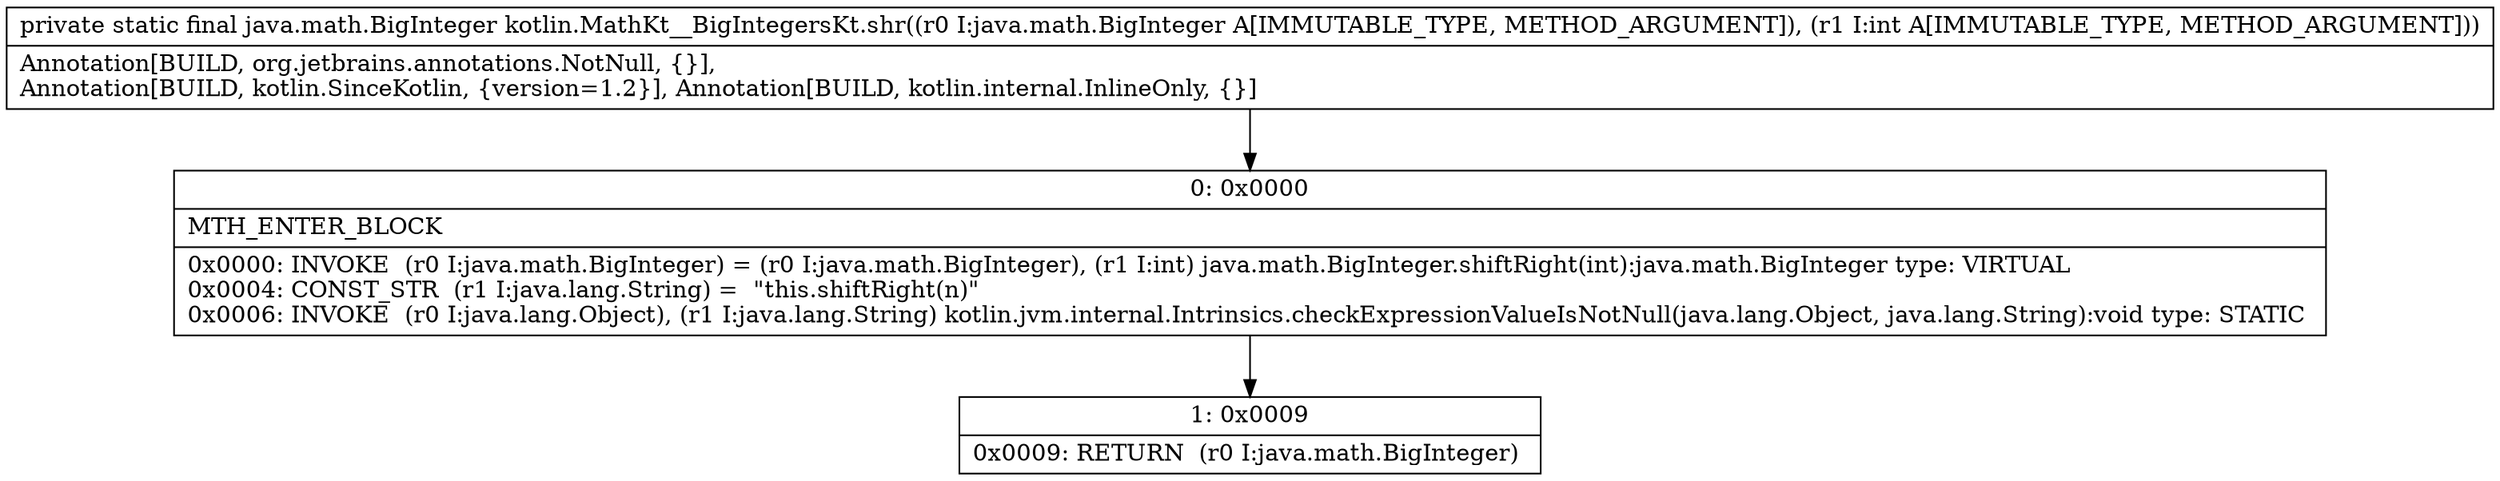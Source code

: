 digraph "CFG forkotlin.MathKt__BigIntegersKt.shr(Ljava\/math\/BigInteger;I)Ljava\/math\/BigInteger;" {
Node_0 [shape=record,label="{0\:\ 0x0000|MTH_ENTER_BLOCK\l|0x0000: INVOKE  (r0 I:java.math.BigInteger) = (r0 I:java.math.BigInteger), (r1 I:int) java.math.BigInteger.shiftRight(int):java.math.BigInteger type: VIRTUAL \l0x0004: CONST_STR  (r1 I:java.lang.String) =  \"this.shiftRight(n)\" \l0x0006: INVOKE  (r0 I:java.lang.Object), (r1 I:java.lang.String) kotlin.jvm.internal.Intrinsics.checkExpressionValueIsNotNull(java.lang.Object, java.lang.String):void type: STATIC \l}"];
Node_1 [shape=record,label="{1\:\ 0x0009|0x0009: RETURN  (r0 I:java.math.BigInteger) \l}"];
MethodNode[shape=record,label="{private static final java.math.BigInteger kotlin.MathKt__BigIntegersKt.shr((r0 I:java.math.BigInteger A[IMMUTABLE_TYPE, METHOD_ARGUMENT]), (r1 I:int A[IMMUTABLE_TYPE, METHOD_ARGUMENT]))  | Annotation[BUILD, org.jetbrains.annotations.NotNull, \{\}], \lAnnotation[BUILD, kotlin.SinceKotlin, \{version=1.2\}], Annotation[BUILD, kotlin.internal.InlineOnly, \{\}]\l}"];
MethodNode -> Node_0;
Node_0 -> Node_1;
}

